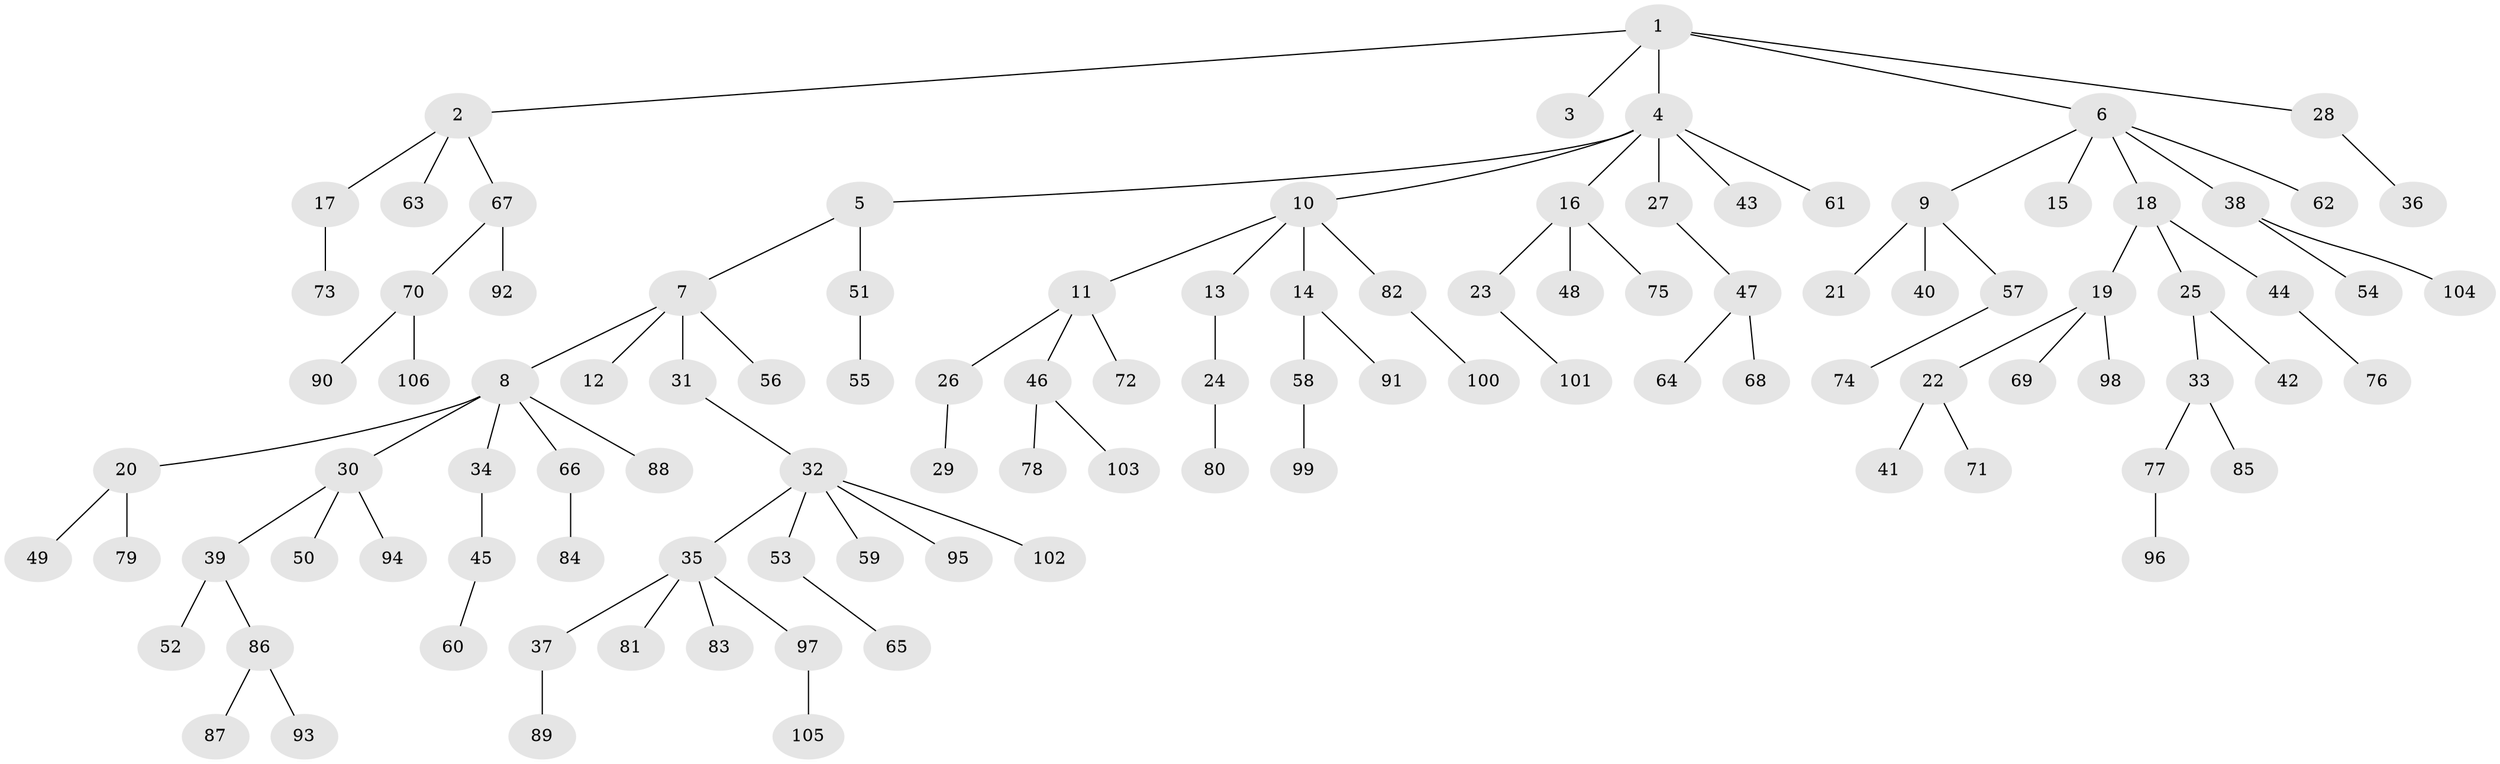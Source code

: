// coarse degree distribution, {7: 0.028169014084507043, 1: 0.6197183098591549, 6: 0.028169014084507043, 3: 0.056338028169014086, 5: 0.056338028169014086, 4: 0.056338028169014086, 2: 0.15492957746478872}
// Generated by graph-tools (version 1.1) at 2025/52/02/27/25 19:52:12]
// undirected, 106 vertices, 105 edges
graph export_dot {
graph [start="1"]
  node [color=gray90,style=filled];
  1;
  2;
  3;
  4;
  5;
  6;
  7;
  8;
  9;
  10;
  11;
  12;
  13;
  14;
  15;
  16;
  17;
  18;
  19;
  20;
  21;
  22;
  23;
  24;
  25;
  26;
  27;
  28;
  29;
  30;
  31;
  32;
  33;
  34;
  35;
  36;
  37;
  38;
  39;
  40;
  41;
  42;
  43;
  44;
  45;
  46;
  47;
  48;
  49;
  50;
  51;
  52;
  53;
  54;
  55;
  56;
  57;
  58;
  59;
  60;
  61;
  62;
  63;
  64;
  65;
  66;
  67;
  68;
  69;
  70;
  71;
  72;
  73;
  74;
  75;
  76;
  77;
  78;
  79;
  80;
  81;
  82;
  83;
  84;
  85;
  86;
  87;
  88;
  89;
  90;
  91;
  92;
  93;
  94;
  95;
  96;
  97;
  98;
  99;
  100;
  101;
  102;
  103;
  104;
  105;
  106;
  1 -- 2;
  1 -- 3;
  1 -- 4;
  1 -- 6;
  1 -- 28;
  2 -- 17;
  2 -- 63;
  2 -- 67;
  4 -- 5;
  4 -- 10;
  4 -- 16;
  4 -- 27;
  4 -- 43;
  4 -- 61;
  5 -- 7;
  5 -- 51;
  6 -- 9;
  6 -- 15;
  6 -- 18;
  6 -- 38;
  6 -- 62;
  7 -- 8;
  7 -- 12;
  7 -- 31;
  7 -- 56;
  8 -- 20;
  8 -- 30;
  8 -- 34;
  8 -- 66;
  8 -- 88;
  9 -- 21;
  9 -- 40;
  9 -- 57;
  10 -- 11;
  10 -- 13;
  10 -- 14;
  10 -- 82;
  11 -- 26;
  11 -- 46;
  11 -- 72;
  13 -- 24;
  14 -- 58;
  14 -- 91;
  16 -- 23;
  16 -- 48;
  16 -- 75;
  17 -- 73;
  18 -- 19;
  18 -- 25;
  18 -- 44;
  19 -- 22;
  19 -- 69;
  19 -- 98;
  20 -- 49;
  20 -- 79;
  22 -- 41;
  22 -- 71;
  23 -- 101;
  24 -- 80;
  25 -- 33;
  25 -- 42;
  26 -- 29;
  27 -- 47;
  28 -- 36;
  30 -- 39;
  30 -- 50;
  30 -- 94;
  31 -- 32;
  32 -- 35;
  32 -- 53;
  32 -- 59;
  32 -- 95;
  32 -- 102;
  33 -- 77;
  33 -- 85;
  34 -- 45;
  35 -- 37;
  35 -- 81;
  35 -- 83;
  35 -- 97;
  37 -- 89;
  38 -- 54;
  38 -- 104;
  39 -- 52;
  39 -- 86;
  44 -- 76;
  45 -- 60;
  46 -- 78;
  46 -- 103;
  47 -- 64;
  47 -- 68;
  51 -- 55;
  53 -- 65;
  57 -- 74;
  58 -- 99;
  66 -- 84;
  67 -- 70;
  67 -- 92;
  70 -- 90;
  70 -- 106;
  77 -- 96;
  82 -- 100;
  86 -- 87;
  86 -- 93;
  97 -- 105;
}
